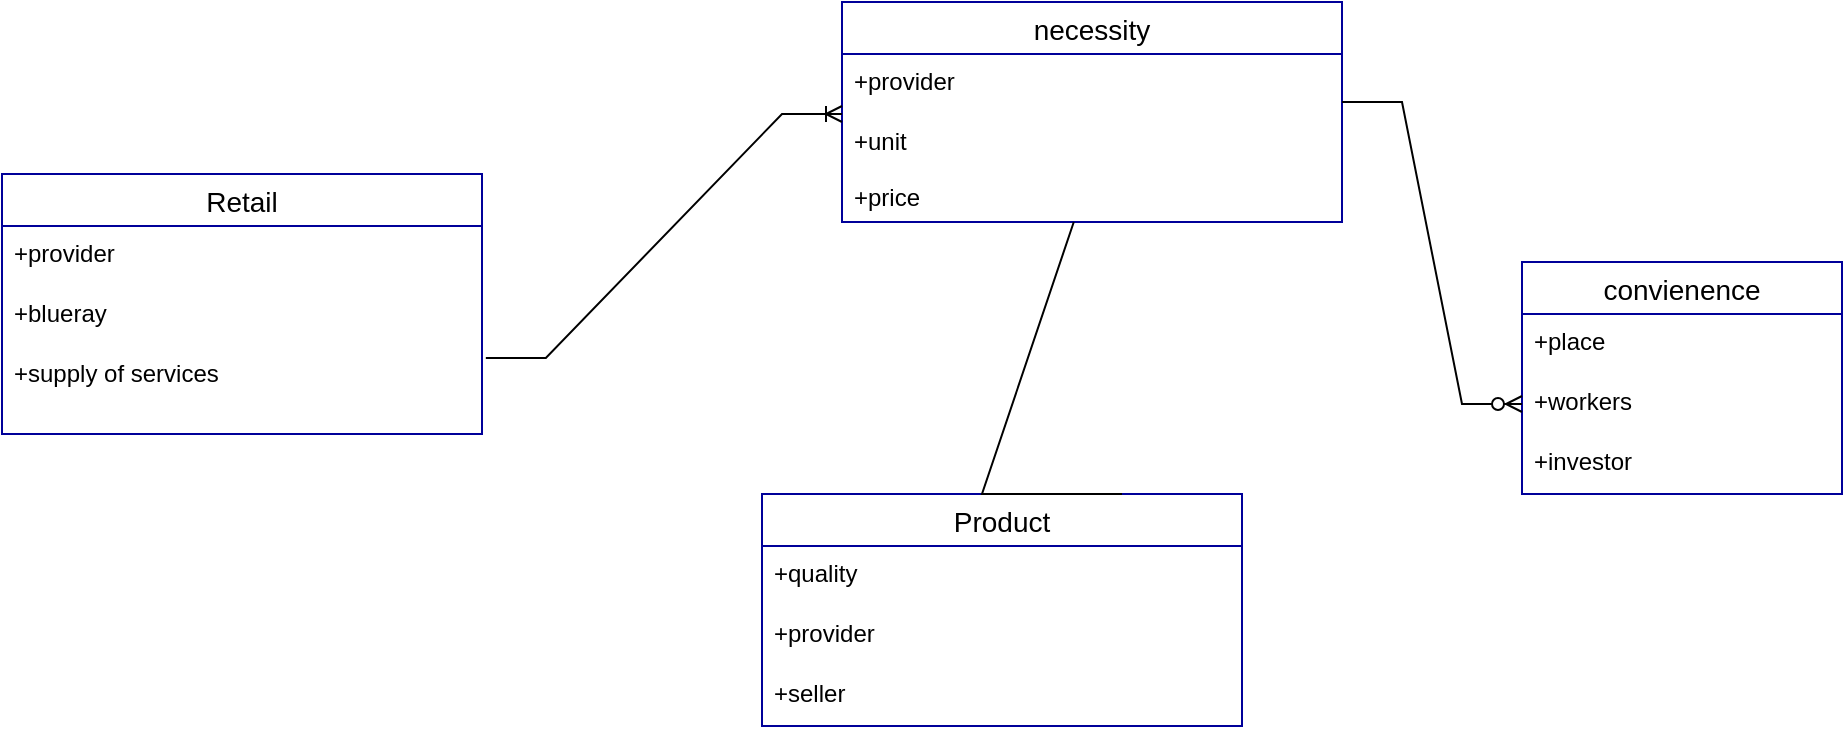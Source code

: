 <mxfile version="20.8.16" type="device"><diagram id="R2lEEEUBdFMjLlhIrx00" name="Page-1"><mxGraphModel dx="880" dy="494" grid="1" gridSize="10" guides="1" tooltips="1" connect="1" arrows="1" fold="1" page="1" pageScale="1" pageWidth="850" pageHeight="1100" math="0" shadow="0" extFonts="Permanent Marker^https://fonts.googleapis.com/css?family=Permanent+Marker"><root><mxCell id="0"/><mxCell id="1" parent="0"/><mxCell id="feZQSgDkYDEN5yefLb6q-2" value="Retail" style="swimlane;fontStyle=0;childLayout=stackLayout;horizontal=1;startSize=26;horizontalStack=0;resizeParent=1;resizeParentMax=0;resizeLast=0;collapsible=1;marginBottom=0;align=center;fontSize=14;strokeColor=#000099;" vertex="1" parent="1"><mxGeometry x="30" y="156" width="240" height="130" as="geometry"/></mxCell><mxCell id="feZQSgDkYDEN5yefLb6q-3" value="+provider" style="text;strokeColor=none;fillColor=none;spacingLeft=4;spacingRight=4;overflow=hidden;rotatable=0;points=[[0,0.5],[1,0.5]];portConstraint=eastwest;fontSize=12;" vertex="1" parent="feZQSgDkYDEN5yefLb6q-2"><mxGeometry y="26" width="240" height="30" as="geometry"/></mxCell><mxCell id="feZQSgDkYDEN5yefLb6q-4" value="+blueray" style="text;strokeColor=none;fillColor=none;spacingLeft=4;spacingRight=4;overflow=hidden;rotatable=0;points=[[0,0.5],[1,0.5]];portConstraint=eastwest;fontSize=12;" vertex="1" parent="feZQSgDkYDEN5yefLb6q-2"><mxGeometry y="56" width="240" height="30" as="geometry"/></mxCell><mxCell id="feZQSgDkYDEN5yefLb6q-5" value="+supply of services&#10;&#10;&#10;&#10;" style="text;strokeColor=none;fillColor=none;spacingLeft=4;spacingRight=4;overflow=hidden;rotatable=0;points=[[0,0.5],[1,0.5]];portConstraint=eastwest;fontSize=12;" vertex="1" parent="feZQSgDkYDEN5yefLb6q-2"><mxGeometry y="86" width="240" height="44" as="geometry"/></mxCell><mxCell id="feZQSgDkYDEN5yefLb6q-6" value="necessity" style="swimlane;fontStyle=0;childLayout=stackLayout;horizontal=1;startSize=26;horizontalStack=0;resizeParent=1;resizeParentMax=0;resizeLast=0;collapsible=1;marginBottom=0;align=center;fontSize=14;strokeColor=#000099;" vertex="1" parent="1"><mxGeometry x="450" y="70" width="250" height="110" as="geometry"/></mxCell><mxCell id="feZQSgDkYDEN5yefLb6q-7" value="+provider" style="text;strokeColor=none;fillColor=none;spacingLeft=4;spacingRight=4;overflow=hidden;rotatable=0;points=[[0,0.5],[1,0.5]];portConstraint=eastwest;fontSize=12;" vertex="1" parent="feZQSgDkYDEN5yefLb6q-6"><mxGeometry y="26" width="250" height="30" as="geometry"/></mxCell><mxCell id="feZQSgDkYDEN5yefLb6q-8" value="+unit&#10;&#10;+price" style="text;strokeColor=none;fillColor=none;spacingLeft=4;spacingRight=4;overflow=hidden;rotatable=0;points=[[0,0.5],[1,0.5]];portConstraint=eastwest;fontSize=12;" vertex="1" parent="feZQSgDkYDEN5yefLb6q-6"><mxGeometry y="56" width="250" height="54" as="geometry"/></mxCell><mxCell id="feZQSgDkYDEN5yefLb6q-10" value="" style="edgeStyle=entityRelationEdgeStyle;fontSize=12;html=1;endArrow=ERoneToMany;rounded=0;entryX=0;entryY=0;entryDx=0;entryDy=0;entryPerimeter=0;exitX=1.008;exitY=0.136;exitDx=0;exitDy=0;exitPerimeter=0;" edge="1" parent="1" source="feZQSgDkYDEN5yefLb6q-5" target="feZQSgDkYDEN5yefLb6q-8"><mxGeometry width="100" height="100" relative="1" as="geometry"><mxPoint x="290" y="260" as="sourcePoint"/><mxPoint x="430" y="160" as="targetPoint"/></mxGeometry></mxCell><mxCell id="feZQSgDkYDEN5yefLb6q-11" value="convienence" style="swimlane;fontStyle=0;childLayout=stackLayout;horizontal=1;startSize=26;horizontalStack=0;resizeParent=1;resizeParentMax=0;resizeLast=0;collapsible=1;marginBottom=0;align=center;fontSize=14;strokeColor=#000099;" vertex="1" parent="1"><mxGeometry x="790" y="200" width="160" height="116" as="geometry"/></mxCell><mxCell id="feZQSgDkYDEN5yefLb6q-12" value="+place" style="text;strokeColor=none;fillColor=none;spacingLeft=4;spacingRight=4;overflow=hidden;rotatable=0;points=[[0,0.5],[1,0.5]];portConstraint=eastwest;fontSize=12;" vertex="1" parent="feZQSgDkYDEN5yefLb6q-11"><mxGeometry y="26" width="160" height="30" as="geometry"/></mxCell><mxCell id="feZQSgDkYDEN5yefLb6q-13" value="+workers" style="text;strokeColor=none;fillColor=none;spacingLeft=4;spacingRight=4;overflow=hidden;rotatable=0;points=[[0,0.5],[1,0.5]];portConstraint=eastwest;fontSize=12;" vertex="1" parent="feZQSgDkYDEN5yefLb6q-11"><mxGeometry y="56" width="160" height="30" as="geometry"/></mxCell><mxCell id="feZQSgDkYDEN5yefLb6q-14" value="+investor" style="text;strokeColor=none;fillColor=none;spacingLeft=4;spacingRight=4;overflow=hidden;rotatable=0;points=[[0,0.5],[1,0.5]];portConstraint=eastwest;fontSize=12;" vertex="1" parent="feZQSgDkYDEN5yefLb6q-11"><mxGeometry y="86" width="160" height="30" as="geometry"/></mxCell><mxCell id="feZQSgDkYDEN5yefLb6q-15" value="" style="edgeStyle=entityRelationEdgeStyle;fontSize=12;html=1;endArrow=ERzeroToMany;endFill=1;rounded=0;" edge="1" parent="1"><mxGeometry width="100" height="100" relative="1" as="geometry"><mxPoint x="700" y="120" as="sourcePoint"/><mxPoint x="790" y="271" as="targetPoint"/></mxGeometry></mxCell><mxCell id="feZQSgDkYDEN5yefLb6q-17" value="Product" style="swimlane;fontStyle=0;childLayout=stackLayout;horizontal=1;startSize=26;horizontalStack=0;resizeParent=1;resizeParentMax=0;resizeLast=0;collapsible=1;marginBottom=0;align=center;fontSize=14;strokeColor=#000099;" vertex="1" parent="1"><mxGeometry x="410" y="316" width="240" height="116" as="geometry"/></mxCell><mxCell id="feZQSgDkYDEN5yefLb6q-18" value="+quality" style="text;strokeColor=none;fillColor=none;spacingLeft=4;spacingRight=4;overflow=hidden;rotatable=0;points=[[0,0.5],[1,0.5]];portConstraint=eastwest;fontSize=12;" vertex="1" parent="feZQSgDkYDEN5yefLb6q-17"><mxGeometry y="26" width="240" height="30" as="geometry"/></mxCell><mxCell id="feZQSgDkYDEN5yefLb6q-19" value="+provider" style="text;strokeColor=none;fillColor=none;spacingLeft=4;spacingRight=4;overflow=hidden;rotatable=0;points=[[0,0.5],[1,0.5]];portConstraint=eastwest;fontSize=12;" vertex="1" parent="feZQSgDkYDEN5yefLb6q-17"><mxGeometry y="56" width="240" height="30" as="geometry"/></mxCell><mxCell id="feZQSgDkYDEN5yefLb6q-20" value="+seller" style="text;strokeColor=none;fillColor=none;spacingLeft=4;spacingRight=4;overflow=hidden;rotatable=0;points=[[0,0.5],[1,0.5]];portConstraint=eastwest;fontSize=12;" vertex="1" parent="feZQSgDkYDEN5yefLb6q-17"><mxGeometry y="86" width="240" height="30" as="geometry"/></mxCell><mxCell id="feZQSgDkYDEN5yefLb6q-22" value="" style="endArrow=none;html=1;rounded=0;entryX=0.75;entryY=0;entryDx=0;entryDy=0;" edge="1" parent="1" source="feZQSgDkYDEN5yefLb6q-8" target="feZQSgDkYDEN5yefLb6q-17"><mxGeometry relative="1" as="geometry"><mxPoint x="560" y="257.5" as="sourcePoint"/><mxPoint x="590" y="310" as="targetPoint"/><Array as="points"><mxPoint x="520" y="316"/></Array></mxGeometry></mxCell></root></mxGraphModel></diagram></mxfile>